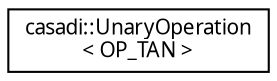digraph "Graphical Class Hierarchy"
{
  edge [fontname="FreeSans.ttf",fontsize="10",labelfontname="FreeSans.ttf",labelfontsize="10"];
  node [fontname="FreeSans.ttf",fontsize="10",shape=record];
  rankdir="LR";
  Node1 [label="casadi::UnaryOperation\l\< OP_TAN \>",height=0.2,width=0.4,color="black", fillcolor="white", style="filled",URL="$d9/d01/structcasadi_1_1UnaryOperation_3_01OP__TAN_01_4.html",tooltip="Tangent. "];
}
